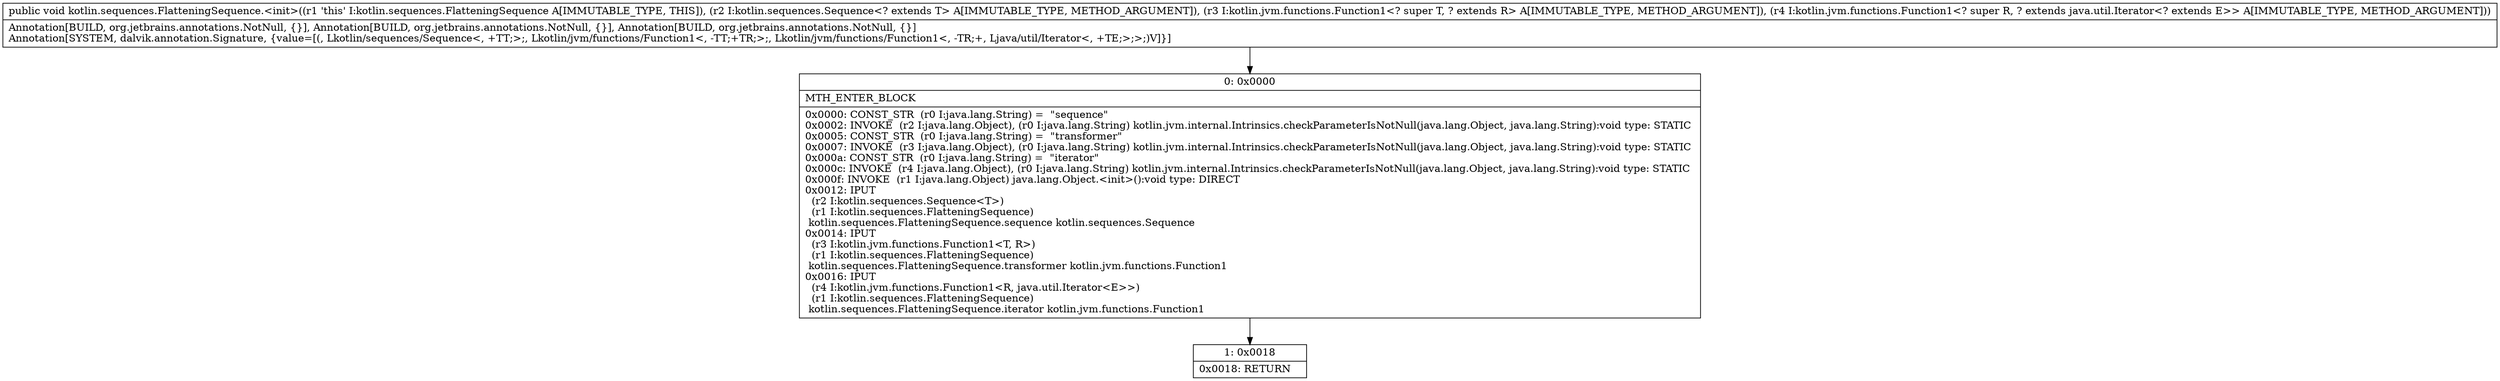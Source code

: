 digraph "CFG forkotlin.sequences.FlatteningSequence.\<init\>(Lkotlin\/sequences\/Sequence;Lkotlin\/jvm\/functions\/Function1;Lkotlin\/jvm\/functions\/Function1;)V" {
Node_0 [shape=record,label="{0\:\ 0x0000|MTH_ENTER_BLOCK\l|0x0000: CONST_STR  (r0 I:java.lang.String) =  \"sequence\" \l0x0002: INVOKE  (r2 I:java.lang.Object), (r0 I:java.lang.String) kotlin.jvm.internal.Intrinsics.checkParameterIsNotNull(java.lang.Object, java.lang.String):void type: STATIC \l0x0005: CONST_STR  (r0 I:java.lang.String) =  \"transformer\" \l0x0007: INVOKE  (r3 I:java.lang.Object), (r0 I:java.lang.String) kotlin.jvm.internal.Intrinsics.checkParameterIsNotNull(java.lang.Object, java.lang.String):void type: STATIC \l0x000a: CONST_STR  (r0 I:java.lang.String) =  \"iterator\" \l0x000c: INVOKE  (r4 I:java.lang.Object), (r0 I:java.lang.String) kotlin.jvm.internal.Intrinsics.checkParameterIsNotNull(java.lang.Object, java.lang.String):void type: STATIC \l0x000f: INVOKE  (r1 I:java.lang.Object) java.lang.Object.\<init\>():void type: DIRECT \l0x0012: IPUT  \l  (r2 I:kotlin.sequences.Sequence\<T\>)\l  (r1 I:kotlin.sequences.FlatteningSequence)\l kotlin.sequences.FlatteningSequence.sequence kotlin.sequences.Sequence \l0x0014: IPUT  \l  (r3 I:kotlin.jvm.functions.Function1\<T, R\>)\l  (r1 I:kotlin.sequences.FlatteningSequence)\l kotlin.sequences.FlatteningSequence.transformer kotlin.jvm.functions.Function1 \l0x0016: IPUT  \l  (r4 I:kotlin.jvm.functions.Function1\<R, java.util.Iterator\<E\>\>)\l  (r1 I:kotlin.sequences.FlatteningSequence)\l kotlin.sequences.FlatteningSequence.iterator kotlin.jvm.functions.Function1 \l}"];
Node_1 [shape=record,label="{1\:\ 0x0018|0x0018: RETURN   \l}"];
MethodNode[shape=record,label="{public void kotlin.sequences.FlatteningSequence.\<init\>((r1 'this' I:kotlin.sequences.FlatteningSequence A[IMMUTABLE_TYPE, THIS]), (r2 I:kotlin.sequences.Sequence\<? extends T\> A[IMMUTABLE_TYPE, METHOD_ARGUMENT]), (r3 I:kotlin.jvm.functions.Function1\<? super T, ? extends R\> A[IMMUTABLE_TYPE, METHOD_ARGUMENT]), (r4 I:kotlin.jvm.functions.Function1\<? super R, ? extends java.util.Iterator\<? extends E\>\> A[IMMUTABLE_TYPE, METHOD_ARGUMENT]))  | Annotation[BUILD, org.jetbrains.annotations.NotNull, \{\}], Annotation[BUILD, org.jetbrains.annotations.NotNull, \{\}], Annotation[BUILD, org.jetbrains.annotations.NotNull, \{\}]\lAnnotation[SYSTEM, dalvik.annotation.Signature, \{value=[(, Lkotlin\/sequences\/Sequence\<, +TT;\>;, Lkotlin\/jvm\/functions\/Function1\<, \-TT;+TR;\>;, Lkotlin\/jvm\/functions\/Function1\<, \-TR;+, Ljava\/util\/Iterator\<, +TE;\>;\>;)V]\}]\l}"];
MethodNode -> Node_0;
Node_0 -> Node_1;
}

